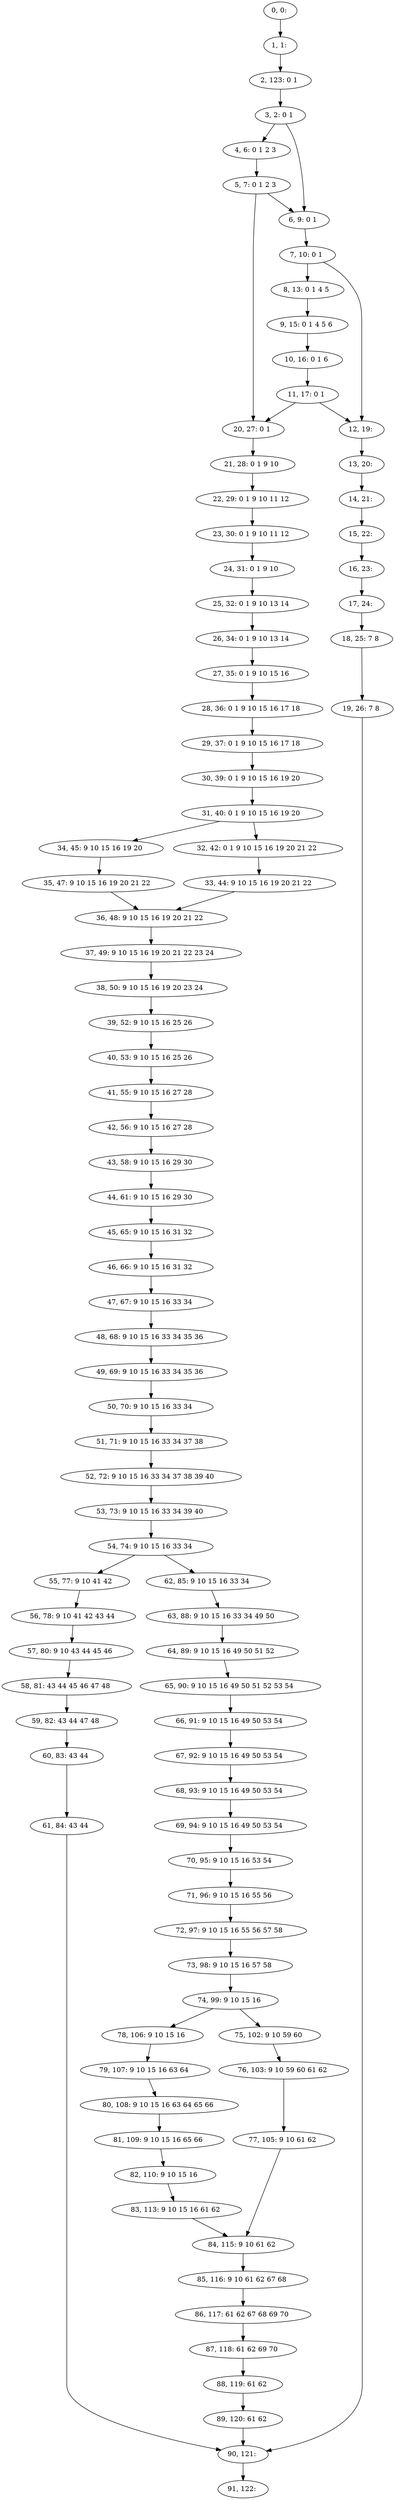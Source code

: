 digraph G {
0[label="0, 0: "];
1[label="1, 1: "];
2[label="2, 123: 0 1 "];
3[label="3, 2: 0 1 "];
4[label="4, 6: 0 1 2 3 "];
5[label="5, 7: 0 1 2 3 "];
6[label="6, 9: 0 1 "];
7[label="7, 10: 0 1 "];
8[label="8, 13: 0 1 4 5 "];
9[label="9, 15: 0 1 4 5 6 "];
10[label="10, 16: 0 1 6 "];
11[label="11, 17: 0 1 "];
12[label="12, 19: "];
13[label="13, 20: "];
14[label="14, 21: "];
15[label="15, 22: "];
16[label="16, 23: "];
17[label="17, 24: "];
18[label="18, 25: 7 8 "];
19[label="19, 26: 7 8 "];
20[label="20, 27: 0 1 "];
21[label="21, 28: 0 1 9 10 "];
22[label="22, 29: 0 1 9 10 11 12 "];
23[label="23, 30: 0 1 9 10 11 12 "];
24[label="24, 31: 0 1 9 10 "];
25[label="25, 32: 0 1 9 10 13 14 "];
26[label="26, 34: 0 1 9 10 13 14 "];
27[label="27, 35: 0 1 9 10 15 16 "];
28[label="28, 36: 0 1 9 10 15 16 17 18 "];
29[label="29, 37: 0 1 9 10 15 16 17 18 "];
30[label="30, 39: 0 1 9 10 15 16 19 20 "];
31[label="31, 40: 0 1 9 10 15 16 19 20 "];
32[label="32, 42: 0 1 9 10 15 16 19 20 21 22 "];
33[label="33, 44: 9 10 15 16 19 20 21 22 "];
34[label="34, 45: 9 10 15 16 19 20 "];
35[label="35, 47: 9 10 15 16 19 20 21 22 "];
36[label="36, 48: 9 10 15 16 19 20 21 22 "];
37[label="37, 49: 9 10 15 16 19 20 21 22 23 24 "];
38[label="38, 50: 9 10 15 16 19 20 23 24 "];
39[label="39, 52: 9 10 15 16 25 26 "];
40[label="40, 53: 9 10 15 16 25 26 "];
41[label="41, 55: 9 10 15 16 27 28 "];
42[label="42, 56: 9 10 15 16 27 28 "];
43[label="43, 58: 9 10 15 16 29 30 "];
44[label="44, 61: 9 10 15 16 29 30 "];
45[label="45, 65: 9 10 15 16 31 32 "];
46[label="46, 66: 9 10 15 16 31 32 "];
47[label="47, 67: 9 10 15 16 33 34 "];
48[label="48, 68: 9 10 15 16 33 34 35 36 "];
49[label="49, 69: 9 10 15 16 33 34 35 36 "];
50[label="50, 70: 9 10 15 16 33 34 "];
51[label="51, 71: 9 10 15 16 33 34 37 38 "];
52[label="52, 72: 9 10 15 16 33 34 37 38 39 40 "];
53[label="53, 73: 9 10 15 16 33 34 39 40 "];
54[label="54, 74: 9 10 15 16 33 34 "];
55[label="55, 77: 9 10 41 42 "];
56[label="56, 78: 9 10 41 42 43 44 "];
57[label="57, 80: 9 10 43 44 45 46 "];
58[label="58, 81: 43 44 45 46 47 48 "];
59[label="59, 82: 43 44 47 48 "];
60[label="60, 83: 43 44 "];
61[label="61, 84: 43 44 "];
62[label="62, 85: 9 10 15 16 33 34 "];
63[label="63, 88: 9 10 15 16 33 34 49 50 "];
64[label="64, 89: 9 10 15 16 49 50 51 52 "];
65[label="65, 90: 9 10 15 16 49 50 51 52 53 54 "];
66[label="66, 91: 9 10 15 16 49 50 53 54 "];
67[label="67, 92: 9 10 15 16 49 50 53 54 "];
68[label="68, 93: 9 10 15 16 49 50 53 54 "];
69[label="69, 94: 9 10 15 16 49 50 53 54 "];
70[label="70, 95: 9 10 15 16 53 54 "];
71[label="71, 96: 9 10 15 16 55 56 "];
72[label="72, 97: 9 10 15 16 55 56 57 58 "];
73[label="73, 98: 9 10 15 16 57 58 "];
74[label="74, 99: 9 10 15 16 "];
75[label="75, 102: 9 10 59 60 "];
76[label="76, 103: 9 10 59 60 61 62 "];
77[label="77, 105: 9 10 61 62 "];
78[label="78, 106: 9 10 15 16 "];
79[label="79, 107: 9 10 15 16 63 64 "];
80[label="80, 108: 9 10 15 16 63 64 65 66 "];
81[label="81, 109: 9 10 15 16 65 66 "];
82[label="82, 110: 9 10 15 16 "];
83[label="83, 113: 9 10 15 16 61 62 "];
84[label="84, 115: 9 10 61 62 "];
85[label="85, 116: 9 10 61 62 67 68 "];
86[label="86, 117: 61 62 67 68 69 70 "];
87[label="87, 118: 61 62 69 70 "];
88[label="88, 119: 61 62 "];
89[label="89, 120: 61 62 "];
90[label="90, 121: "];
91[label="91, 122: "];
0->1 ;
1->2 ;
2->3 ;
3->4 ;
3->6 ;
4->5 ;
5->6 ;
5->20 ;
6->7 ;
7->8 ;
7->12 ;
8->9 ;
9->10 ;
10->11 ;
11->12 ;
11->20 ;
12->13 ;
13->14 ;
14->15 ;
15->16 ;
16->17 ;
17->18 ;
18->19 ;
19->90 ;
20->21 ;
21->22 ;
22->23 ;
23->24 ;
24->25 ;
25->26 ;
26->27 ;
27->28 ;
28->29 ;
29->30 ;
30->31 ;
31->32 ;
31->34 ;
32->33 ;
33->36 ;
34->35 ;
35->36 ;
36->37 ;
37->38 ;
38->39 ;
39->40 ;
40->41 ;
41->42 ;
42->43 ;
43->44 ;
44->45 ;
45->46 ;
46->47 ;
47->48 ;
48->49 ;
49->50 ;
50->51 ;
51->52 ;
52->53 ;
53->54 ;
54->55 ;
54->62 ;
55->56 ;
56->57 ;
57->58 ;
58->59 ;
59->60 ;
60->61 ;
61->90 ;
62->63 ;
63->64 ;
64->65 ;
65->66 ;
66->67 ;
67->68 ;
68->69 ;
69->70 ;
70->71 ;
71->72 ;
72->73 ;
73->74 ;
74->75 ;
74->78 ;
75->76 ;
76->77 ;
77->84 ;
78->79 ;
79->80 ;
80->81 ;
81->82 ;
82->83 ;
83->84 ;
84->85 ;
85->86 ;
86->87 ;
87->88 ;
88->89 ;
89->90 ;
90->91 ;
}
